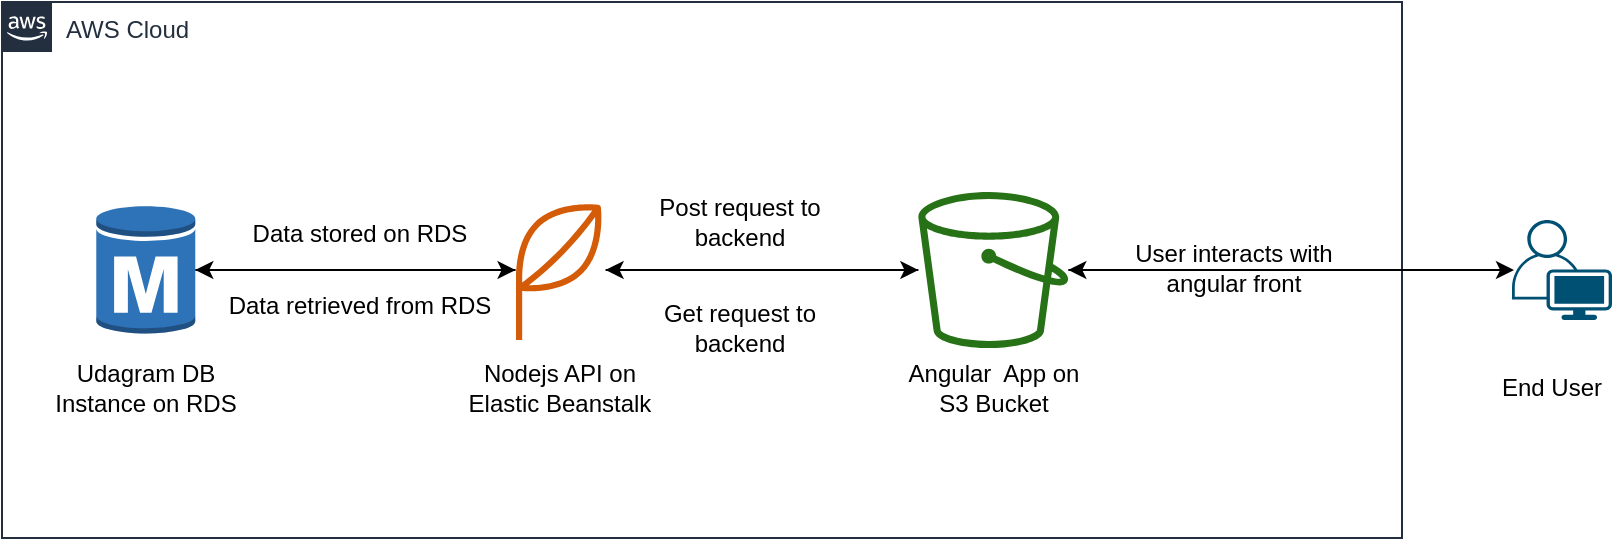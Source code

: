 <mxfile version="21.0.6" type="github">
  <diagram id="Ht1M8jgEwFfnCIfOTk4-" name="Page-1">
    <mxGraphModel dx="880" dy="1311" grid="1" gridSize="10" guides="1" tooltips="1" connect="1" arrows="1" fold="1" page="1" pageScale="1" pageWidth="1169" pageHeight="827" math="0" shadow="0">
      <root>
        <mxCell id="0" />
        <mxCell id="1" parent="0" />
        <mxCell id="UEzPUAAOIrF-is8g5C7q-175" value="AWS Cloud" style="points=[[0,0],[0.25,0],[0.5,0],[0.75,0],[1,0],[1,0.25],[1,0.5],[1,0.75],[1,1],[0.75,1],[0.5,1],[0.25,1],[0,1],[0,0.75],[0,0.5],[0,0.25]];outlineConnect=0;gradientColor=none;html=1;whiteSpace=wrap;fontSize=12;fontStyle=0;shape=mxgraph.aws4.group;grIcon=mxgraph.aws4.group_aws_cloud_alt;strokeColor=#232F3E;fillColor=none;verticalAlign=top;align=left;spacingLeft=30;fontColor=#232F3E;dashed=0;labelBackgroundColor=#ffffff;container=1;pointerEvents=0;collapsible=0;recursiveResize=0;" parent="1" vertex="1">
          <mxGeometry x="340" y="-718" width="700" height="268" as="geometry" />
        </mxCell>
        <mxCell id="5BPf2iVDKhnEHWOL0O9n-9" style="edgeStyle=orthogonalEdgeStyle;rounded=0;orthogonalLoop=1;jettySize=auto;html=1;" edge="1" parent="UEzPUAAOIrF-is8g5C7q-175" source="UEzPUAAOIrF-is8g5C7q-177" target="5BPf2iVDKhnEHWOL0O9n-6">
          <mxGeometry relative="1" as="geometry" />
        </mxCell>
        <mxCell id="5BPf2iVDKhnEHWOL0O9n-12" style="edgeStyle=orthogonalEdgeStyle;rounded=0;orthogonalLoop=1;jettySize=auto;html=1;" edge="1" parent="UEzPUAAOIrF-is8g5C7q-175" source="5BPf2iVDKhnEHWOL0O9n-6" target="5BPf2iVDKhnEHWOL0O9n-11">
          <mxGeometry relative="1" as="geometry" />
        </mxCell>
        <mxCell id="5BPf2iVDKhnEHWOL0O9n-15" style="edgeStyle=orthogonalEdgeStyle;rounded=0;orthogonalLoop=1;jettySize=auto;html=1;" edge="1" parent="UEzPUAAOIrF-is8g5C7q-175" source="5BPf2iVDKhnEHWOL0O9n-6" target="UEzPUAAOIrF-is8g5C7q-177">
          <mxGeometry relative="1" as="geometry" />
        </mxCell>
        <mxCell id="5BPf2iVDKhnEHWOL0O9n-13" style="edgeStyle=orthogonalEdgeStyle;rounded=0;orthogonalLoop=1;jettySize=auto;html=1;" edge="1" parent="UEzPUAAOIrF-is8g5C7q-175" source="5BPf2iVDKhnEHWOL0O9n-11" target="5BPf2iVDKhnEHWOL0O9n-6">
          <mxGeometry relative="1" as="geometry" />
        </mxCell>
        <mxCell id="5BPf2iVDKhnEHWOL0O9n-18" value="User interacts with angular front" style="text;strokeColor=none;align=center;fillColor=none;html=1;verticalAlign=middle;whiteSpace=wrap;rounded=0;" vertex="1" parent="UEzPUAAOIrF-is8g5C7q-175">
          <mxGeometry x="563.78" y="118" width="103.78" height="30" as="geometry" />
        </mxCell>
        <mxCell id="5BPf2iVDKhnEHWOL0O9n-20" value="" style="group" vertex="1" connectable="0" parent="UEzPUAAOIrF-is8g5C7q-175">
          <mxGeometry x="227.4" y="99" width="103.78" height="109" as="geometry" />
        </mxCell>
        <mxCell id="5BPf2iVDKhnEHWOL0O9n-6" value="" style="sketch=0;outlineConnect=0;fontColor=#232F3E;gradientColor=none;fillColor=#D45B07;strokeColor=none;dashed=0;verticalLabelPosition=bottom;verticalAlign=top;align=center;html=1;fontSize=12;fontStyle=0;aspect=fixed;pointerEvents=1;shape=mxgraph.aws4.application;" vertex="1" parent="5BPf2iVDKhnEHWOL0O9n-20">
          <mxGeometry x="29.28" width="45.21" height="70" as="geometry" />
        </mxCell>
        <mxCell id="5BPf2iVDKhnEHWOL0O9n-10" value="Nodejs API on Elastic Beanstalk" style="text;strokeColor=none;align=center;fillColor=none;html=1;verticalAlign=middle;whiteSpace=wrap;rounded=0;" vertex="1" parent="5BPf2iVDKhnEHWOL0O9n-20">
          <mxGeometry y="79" width="103.78" height="30" as="geometry" />
        </mxCell>
        <mxCell id="5BPf2iVDKhnEHWOL0O9n-24" value="" style="group" vertex="1" connectable="0" parent="UEzPUAAOIrF-is8g5C7q-175">
          <mxGeometry x="443.78" y="95" width="103.78" height="113" as="geometry" />
        </mxCell>
        <mxCell id="UEzPUAAOIrF-is8g5C7q-177" value="" style="outlineConnect=0;fontColor=#232F3E;gradientColor=none;fillColor=#277116;strokeColor=none;dashed=0;verticalLabelPosition=bottom;verticalAlign=top;align=center;html=1;fontSize=12;fontStyle=0;aspect=fixed;pointerEvents=1;shape=mxgraph.aws4.bucket;labelBackgroundColor=#ffffff;" parent="5BPf2iVDKhnEHWOL0O9n-24" vertex="1">
          <mxGeometry x="14.39" width="75" height="78" as="geometry" />
        </mxCell>
        <mxCell id="5BPf2iVDKhnEHWOL0O9n-22" value="Angular&amp;nbsp; App on S3 Bucket" style="text;strokeColor=none;align=center;fillColor=none;html=1;verticalAlign=middle;whiteSpace=wrap;rounded=0;" vertex="1" parent="5BPf2iVDKhnEHWOL0O9n-24">
          <mxGeometry y="83" width="103.78" height="30" as="geometry" />
        </mxCell>
        <mxCell id="5BPf2iVDKhnEHWOL0O9n-26" value="Post request to backend" style="text;strokeColor=none;align=center;fillColor=none;html=1;verticalAlign=middle;whiteSpace=wrap;rounded=0;" vertex="1" parent="UEzPUAAOIrF-is8g5C7q-175">
          <mxGeometry x="316.61" y="95" width="103.78" height="30" as="geometry" />
        </mxCell>
        <mxCell id="5BPf2iVDKhnEHWOL0O9n-28" value="Get request to backend" style="text;strokeColor=none;align=center;fillColor=none;html=1;verticalAlign=middle;whiteSpace=wrap;rounded=0;" vertex="1" parent="UEzPUAAOIrF-is8g5C7q-175">
          <mxGeometry x="316.61" y="148" width="103.78" height="30" as="geometry" />
        </mxCell>
        <mxCell id="5BPf2iVDKhnEHWOL0O9n-29" value="Data stored on RDS" style="text;strokeColor=none;align=center;fillColor=none;html=1;verticalAlign=middle;whiteSpace=wrap;rounded=0;" vertex="1" parent="UEzPUAAOIrF-is8g5C7q-175">
          <mxGeometry x="123.78" y="101" width="110" height="30" as="geometry" />
        </mxCell>
        <mxCell id="5BPf2iVDKhnEHWOL0O9n-30" value="Data retrieved from RDS" style="text;strokeColor=none;align=center;fillColor=none;html=1;verticalAlign=middle;whiteSpace=wrap;rounded=0;" vertex="1" parent="UEzPUAAOIrF-is8g5C7q-175">
          <mxGeometry x="103.78" y="136.5" width="150" height="30" as="geometry" />
        </mxCell>
        <mxCell id="5BPf2iVDKhnEHWOL0O9n-21" value="" style="group" vertex="1" connectable="0" parent="UEzPUAAOIrF-is8g5C7q-175">
          <mxGeometry x="20.0" y="101" width="103.78" height="107" as="geometry" />
        </mxCell>
        <mxCell id="5BPf2iVDKhnEHWOL0O9n-11" value="" style="outlineConnect=0;dashed=0;verticalLabelPosition=bottom;verticalAlign=top;align=center;html=1;shape=mxgraph.aws3.rds_db_instance;fillColor=#2E73B8;gradientColor=none;" vertex="1" parent="5BPf2iVDKhnEHWOL0O9n-21">
          <mxGeometry x="27.14" width="49.5" height="66" as="geometry" />
        </mxCell>
        <mxCell id="5BPf2iVDKhnEHWOL0O9n-17" value="Udagram DB Instance on RDS" style="text;strokeColor=none;align=center;fillColor=none;html=1;verticalAlign=middle;whiteSpace=wrap;rounded=0;" vertex="1" parent="5BPf2iVDKhnEHWOL0O9n-21">
          <mxGeometry y="77" width="103.78" height="30" as="geometry" />
        </mxCell>
        <mxCell id="5BPf2iVDKhnEHWOL0O9n-4" style="edgeStyle=orthogonalEdgeStyle;rounded=0;orthogonalLoop=1;jettySize=auto;html=1;" edge="1" parent="1" source="5BPf2iVDKhnEHWOL0O9n-1" target="UEzPUAAOIrF-is8g5C7q-177">
          <mxGeometry relative="1" as="geometry" />
        </mxCell>
        <mxCell id="5BPf2iVDKhnEHWOL0O9n-16" style="edgeStyle=orthogonalEdgeStyle;rounded=0;orthogonalLoop=1;jettySize=auto;html=1;entryX=0.02;entryY=0.5;entryDx=0;entryDy=0;entryPerimeter=0;" edge="1" parent="1" source="UEzPUAAOIrF-is8g5C7q-177" target="5BPf2iVDKhnEHWOL0O9n-1">
          <mxGeometry relative="1" as="geometry" />
        </mxCell>
        <mxCell id="5BPf2iVDKhnEHWOL0O9n-19" value="" style="group" vertex="1" connectable="0" parent="1">
          <mxGeometry x="1085" y="-609" width="60" height="99" as="geometry" />
        </mxCell>
        <mxCell id="5BPf2iVDKhnEHWOL0O9n-1" value="" style="points=[[0.35,0,0],[0.98,0.51,0],[1,0.71,0],[0.67,1,0],[0,0.795,0],[0,0.65,0]];verticalLabelPosition=bottom;sketch=0;html=1;verticalAlign=top;aspect=fixed;align=center;pointerEvents=1;shape=mxgraph.cisco19.user;fillColor=#005073;strokeColor=none;" vertex="1" parent="5BPf2iVDKhnEHWOL0O9n-19">
          <mxGeometry x="10" width="50" height="50" as="geometry" />
        </mxCell>
        <mxCell id="5BPf2iVDKhnEHWOL0O9n-2" value="End User" style="text;strokeColor=none;align=center;fillColor=none;html=1;verticalAlign=middle;whiteSpace=wrap;rounded=0;" vertex="1" parent="5BPf2iVDKhnEHWOL0O9n-19">
          <mxGeometry y="69" width="60" height="30" as="geometry" />
        </mxCell>
      </root>
    </mxGraphModel>
  </diagram>
</mxfile>
